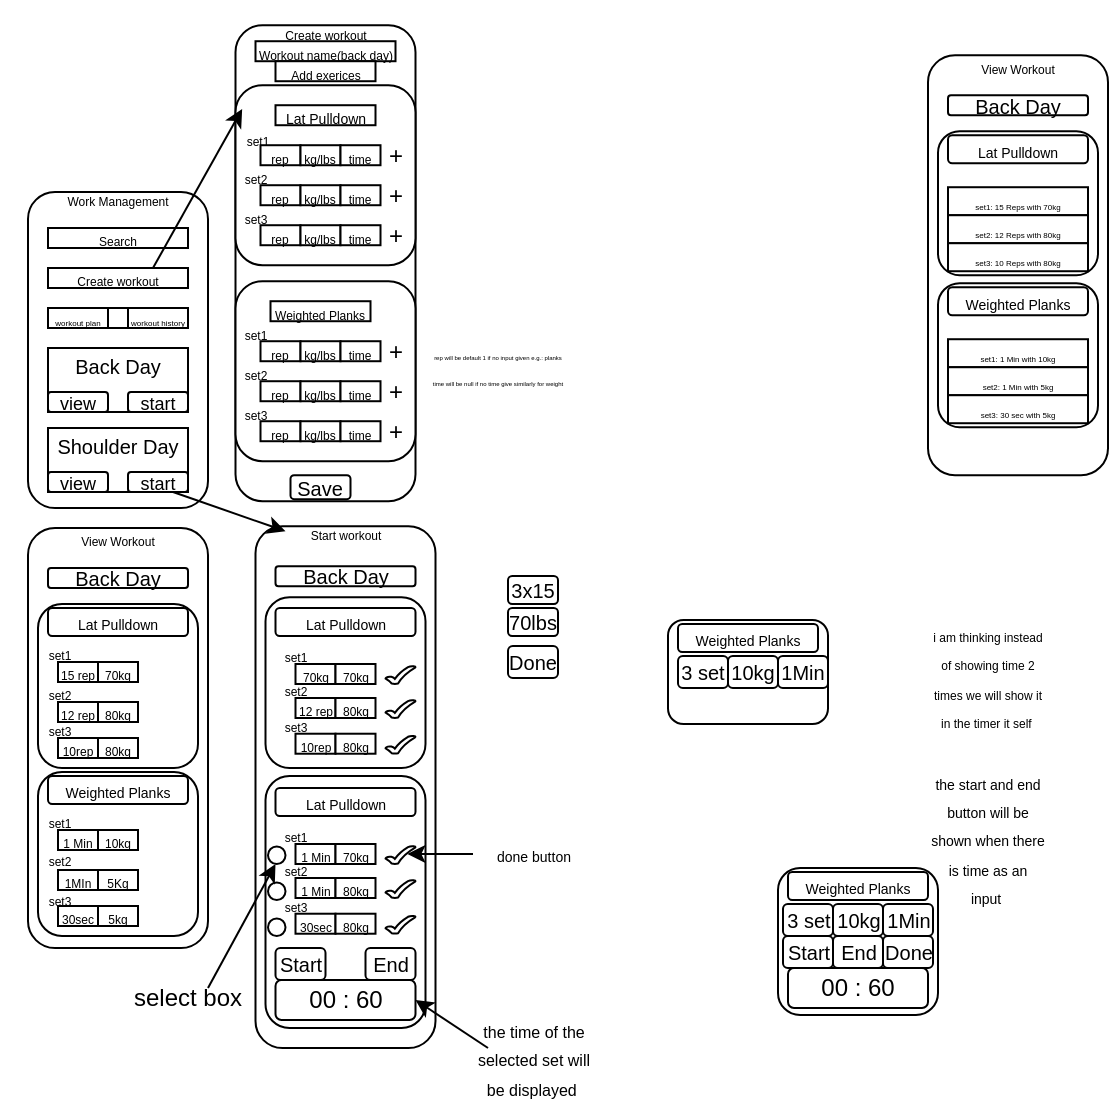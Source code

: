 <mxfile version="26.2.3">
  <diagram name="Page-1" id="QC1i9PMjAWbj2fVqqmgI">
    <mxGraphModel dx="1006" dy="1627" grid="1" gridSize="10" guides="1" tooltips="1" connect="1" arrows="1" fold="1" page="1" pageScale="1" pageWidth="850" pageHeight="1100" math="0" shadow="0">
      <root>
        <mxCell id="0" />
        <mxCell id="1" parent="0" />
        <mxCell id="OHjYDddzfUP40oInwv-a-1" value="" style="rounded=1;whiteSpace=wrap;html=1;" parent="1" vertex="1">
          <mxGeometry x="40" y="2" width="90" height="158" as="geometry" />
        </mxCell>
        <mxCell id="OHjYDddzfUP40oInwv-a-7" value="&lt;div&gt;&lt;font style=&quot;font-size: 10px;&quot;&gt;Back Day&lt;/font&gt;&lt;/div&gt;&lt;div&gt;&lt;br&gt;&lt;/div&gt;" style="rounded=0;whiteSpace=wrap;html=1;" parent="1" vertex="1">
          <mxGeometry x="50" y="80" width="70" height="32" as="geometry" />
        </mxCell>
        <mxCell id="OHjYDddzfUP40oInwv-a-8" value="&lt;font style=&quot;font-size: 9px;&quot;&gt;view&lt;/font&gt;" style="rounded=1;whiteSpace=wrap;html=1;" parent="1" vertex="1">
          <mxGeometry x="50" y="102" width="30" height="10" as="geometry" />
        </mxCell>
        <mxCell id="OHjYDddzfUP40oInwv-a-9" value="&lt;font style=&quot;font-size: 9px;&quot;&gt;start&lt;/font&gt;" style="rounded=1;whiteSpace=wrap;html=1;" parent="1" vertex="1">
          <mxGeometry x="90" y="102" width="30" height="10" as="geometry" />
        </mxCell>
        <mxCell id="OHjYDddzfUP40oInwv-a-10" value="&lt;font style=&quot;font-size: 10px;&quot;&gt;Shoulder Day&lt;/font&gt;&lt;div&gt;&lt;font style=&quot;font-size: 10px;&quot;&gt;&lt;br&gt;&lt;/font&gt;&lt;/div&gt;" style="rounded=0;whiteSpace=wrap;html=1;" parent="1" vertex="1">
          <mxGeometry x="50" y="120" width="70" height="32" as="geometry" />
        </mxCell>
        <mxCell id="OHjYDddzfUP40oInwv-a-11" value="&lt;font style=&quot;font-size: 9px;&quot;&gt;view&lt;/font&gt;" style="rounded=1;whiteSpace=wrap;html=1;" parent="1" vertex="1">
          <mxGeometry x="50" y="142" width="30" height="10" as="geometry" />
        </mxCell>
        <mxCell id="OHjYDddzfUP40oInwv-a-12" value="&lt;font style=&quot;font-size: 9px;&quot;&gt;start&lt;/font&gt;" style="rounded=1;whiteSpace=wrap;html=1;" parent="1" vertex="1">
          <mxGeometry x="90" y="142" width="30" height="10" as="geometry" />
        </mxCell>
        <mxCell id="OHjYDddzfUP40oInwv-a-13" value="&lt;font style=&quot;font-size: 6px;&quot;&gt;Create workout&lt;/font&gt;" style="rounded=0;whiteSpace=wrap;html=1;" parent="1" vertex="1">
          <mxGeometry x="50" y="40" width="70" height="10" as="geometry" />
        </mxCell>
        <mxCell id="OHjYDddzfUP40oInwv-a-15" value="&lt;font style=&quot;font-size: 6px;&quot;&gt;Search&lt;/font&gt;" style="rounded=0;whiteSpace=wrap;html=1;" parent="1" vertex="1">
          <mxGeometry x="50" y="20" width="70" height="10" as="geometry" />
        </mxCell>
        <mxCell id="OHjYDddzfUP40oInwv-a-18" value="" style="rounded=0;whiteSpace=wrap;html=1;" parent="1" vertex="1">
          <mxGeometry x="50" y="60" width="70" height="10" as="geometry" />
        </mxCell>
        <mxCell id="OHjYDddzfUP40oInwv-a-19" value="&lt;font style=&quot;font-size: 4px;&quot;&gt;workout plan&lt;/font&gt;" style="rounded=0;whiteSpace=wrap;html=1;" parent="1" vertex="1">
          <mxGeometry x="50" y="60" width="30" height="10" as="geometry" />
        </mxCell>
        <mxCell id="OHjYDddzfUP40oInwv-a-22" value="&lt;font style=&quot;font-size: 4px;&quot;&gt;workout history&lt;/font&gt;" style="rounded=0;whiteSpace=wrap;html=1;align=center;" parent="1" vertex="1">
          <mxGeometry x="90" y="60" width="30" height="10" as="geometry" />
        </mxCell>
        <mxCell id="OHjYDddzfUP40oInwv-a-24" value="&lt;span style=&quot;font-size: 6px;&quot;&gt;Work Management&lt;/span&gt;" style="text;html=1;align=center;verticalAlign=middle;whiteSpace=wrap;rounded=0;" parent="1" vertex="1">
          <mxGeometry x="55" y="-10" width="60" height="30" as="geometry" />
        </mxCell>
        <mxCell id="OHjYDddzfUP40oInwv-a-26" value="" style="rounded=1;whiteSpace=wrap;html=1;" parent="1" vertex="1">
          <mxGeometry x="143.75" y="-81.39" width="90" height="238" as="geometry" />
        </mxCell>
        <mxCell id="OHjYDddzfUP40oInwv-a-28" value="&lt;span style=&quot;font-size: 6px;&quot;&gt;Create workout&lt;/span&gt;" style="text;html=1;align=center;verticalAlign=middle;whiteSpace=wrap;rounded=0;" parent="1" vertex="1">
          <mxGeometry x="158.75" y="-93.39" width="60" height="30" as="geometry" />
        </mxCell>
        <mxCell id="OHjYDddzfUP40oInwv-a-29" value="&lt;font style=&quot;font-size: 6px;&quot;&gt;Workout name(back day)&lt;/font&gt;" style="rounded=0;whiteSpace=wrap;html=1;" parent="1" vertex="1">
          <mxGeometry x="153.75" y="-73.39" width="70" height="10" as="geometry" />
        </mxCell>
        <mxCell id="OHjYDddzfUP40oInwv-a-50" value="" style="rounded=1;whiteSpace=wrap;html=1;" parent="1" vertex="1">
          <mxGeometry x="143.75" y="-51.39" width="90" height="90" as="geometry" />
        </mxCell>
        <mxCell id="OHjYDddzfUP40oInwv-a-51" value="&lt;font style=&quot;font-size: 7px;&quot;&gt;Lat Pulldown&lt;/font&gt;" style="rounded=0;whiteSpace=wrap;html=1;" parent="1" vertex="1">
          <mxGeometry x="163.75" y="-41.39" width="50" height="10" as="geometry" />
        </mxCell>
        <mxCell id="OHjYDddzfUP40oInwv-a-66" value="&lt;font style=&quot;font-size: 10px;&quot;&gt;Save&lt;/font&gt;" style="rounded=1;whiteSpace=wrap;html=1;" parent="1" vertex="1">
          <mxGeometry x="171.25" y="143.61" width="30" height="12" as="geometry" />
        </mxCell>
        <mxCell id="OHjYDddzfUP40oInwv-a-67" value="&lt;span style=&quot;font-size: 6px;&quot;&gt;Add exerices&lt;/span&gt;" style="rounded=0;whiteSpace=wrap;html=1;" parent="1" vertex="1">
          <mxGeometry x="163.75" y="-63.39" width="50" height="10" as="geometry" />
        </mxCell>
        <mxCell id="OHjYDddzfUP40oInwv-a-70" value="" style="rounded=1;whiteSpace=wrap;html=1;" parent="1" vertex="1">
          <mxGeometry x="490" y="-66.39" width="90" height="210" as="geometry" />
        </mxCell>
        <mxCell id="OHjYDddzfUP40oInwv-a-71" value="&lt;span style=&quot;font-size: 6px;&quot;&gt;View Workout&lt;/span&gt;" style="text;html=1;align=center;verticalAlign=middle;whiteSpace=wrap;rounded=0;" parent="1" vertex="1">
          <mxGeometry x="505" y="-76.39" width="60" height="30" as="geometry" />
        </mxCell>
        <mxCell id="OHjYDddzfUP40oInwv-a-72" value="&lt;font style=&quot;font-size: 10px;&quot;&gt;Back Day&lt;/font&gt;" style="rounded=1;whiteSpace=wrap;html=1;" parent="1" vertex="1">
          <mxGeometry x="500" y="-46.39" width="70" height="10" as="geometry" />
        </mxCell>
        <mxCell id="OHjYDddzfUP40oInwv-a-78" value="" style="rounded=1;whiteSpace=wrap;html=1;" parent="1" vertex="1">
          <mxGeometry x="495" y="-28.39" width="80" height="72" as="geometry" />
        </mxCell>
        <mxCell id="OHjYDddzfUP40oInwv-a-79" value="&lt;font style=&quot;font-size: 7px;&quot;&gt;Lat Pulldown&lt;/font&gt;" style="rounded=1;whiteSpace=wrap;html=1;" parent="1" vertex="1">
          <mxGeometry x="500" y="-26.39" width="70" height="14" as="geometry" />
        </mxCell>
        <mxCell id="OHjYDddzfUP40oInwv-a-90" value="" style="rounded=1;whiteSpace=wrap;html=1;" parent="1" vertex="1">
          <mxGeometry x="360" y="216" width="80" height="52" as="geometry" />
        </mxCell>
        <mxCell id="OHjYDddzfUP40oInwv-a-91" value="&lt;span style=&quot;font-size: 7px;&quot;&gt;Weighted Planks&lt;/span&gt;" style="rounded=1;whiteSpace=wrap;html=1;" parent="1" vertex="1">
          <mxGeometry x="365" y="218" width="70" height="14" as="geometry" />
        </mxCell>
        <mxCell id="OHjYDddzfUP40oInwv-a-92" value="&lt;font style=&quot;font-size: 10px;&quot;&gt;3 set&lt;/font&gt;" style="rounded=1;whiteSpace=wrap;html=1;" parent="1" vertex="1">
          <mxGeometry x="365" y="234" width="25" height="16" as="geometry" />
        </mxCell>
        <mxCell id="OHjYDddzfUP40oInwv-a-93" value="&lt;font style=&quot;font-size: 10px;&quot;&gt;10kg&lt;/font&gt;" style="rounded=1;whiteSpace=wrap;html=1;" parent="1" vertex="1">
          <mxGeometry x="390" y="234" width="25" height="16" as="geometry" />
        </mxCell>
        <mxCell id="OHjYDddzfUP40oInwv-a-97" value="" style="endArrow=classic;html=1;rounded=0;exitX=0.75;exitY=0;exitDx=0;exitDy=0;entryX=0.037;entryY=0.176;entryDx=0;entryDy=0;entryPerimeter=0;" parent="1" source="OHjYDddzfUP40oInwv-a-13" target="OHjYDddzfUP40oInwv-a-26" edge="1">
          <mxGeometry width="50" height="50" relative="1" as="geometry">
            <mxPoint x="123.75" y="-8.39" as="sourcePoint" />
            <mxPoint x="163.75" y="36.61" as="targetPoint" />
          </mxGeometry>
        </mxCell>
        <mxCell id="OHjYDddzfUP40oInwv-a-100" value="" style="rounded=1;whiteSpace=wrap;html=1;" parent="1" vertex="1">
          <mxGeometry x="153.75" y="169.11" width="90" height="260.89" as="geometry" />
        </mxCell>
        <mxCell id="OHjYDddzfUP40oInwv-a-101" value="&lt;font style=&quot;font-size: 10px;&quot;&gt;Back Day&lt;/font&gt;" style="rounded=1;whiteSpace=wrap;html=1;" parent="1" vertex="1">
          <mxGeometry x="163.75" y="189.11" width="70" height="10" as="geometry" />
        </mxCell>
        <mxCell id="OHjYDddzfUP40oInwv-a-102" value="" style="rounded=1;whiteSpace=wrap;html=1;" parent="1" vertex="1">
          <mxGeometry x="158.75" y="204.61" width="80" height="85.39" as="geometry" />
        </mxCell>
        <mxCell id="OHjYDddzfUP40oInwv-a-103" value="&lt;font style=&quot;font-size: 7px;&quot;&gt;Lat Pulldown&lt;/font&gt;" style="rounded=1;whiteSpace=wrap;html=1;" parent="1" vertex="1">
          <mxGeometry x="163.75" y="210" width="70" height="14" as="geometry" />
        </mxCell>
        <mxCell id="OHjYDddzfUP40oInwv-a-104" value="&lt;font style=&quot;font-size: 10px;&quot;&gt;3x15&lt;/font&gt;" style="rounded=1;whiteSpace=wrap;html=1;" parent="1" vertex="1">
          <mxGeometry x="280" y="194" width="25" height="14" as="geometry" />
        </mxCell>
        <mxCell id="OHjYDddzfUP40oInwv-a-105" value="&lt;font style=&quot;font-size: 10px;&quot;&gt;70lbs&lt;/font&gt;" style="rounded=1;whiteSpace=wrap;html=1;" parent="1" vertex="1">
          <mxGeometry x="280" y="210" width="25" height="14" as="geometry" />
        </mxCell>
        <mxCell id="OHjYDddzfUP40oInwv-a-112" value="" style="endArrow=classic;html=1;rounded=0;entryX=0;entryY=0.5;entryDx=0;entryDy=0;exitX=0.75;exitY=1;exitDx=0;exitDy=0;" parent="1" source="OHjYDddzfUP40oInwv-a-12" target="OHjYDddzfUP40oInwv-a-113" edge="1">
          <mxGeometry width="50" height="50" relative="1" as="geometry">
            <mxPoint x="116.25" y="138.61" as="sourcePoint" />
            <mxPoint x="162.92" y="159.998" as="targetPoint" />
          </mxGeometry>
        </mxCell>
        <mxCell id="OHjYDddzfUP40oInwv-a-113" value="&lt;span style=&quot;font-size: 6px;&quot;&gt;Start workout&lt;/span&gt;" style="text;html=1;align=center;verticalAlign=middle;whiteSpace=wrap;rounded=0;" parent="1" vertex="1">
          <mxGeometry x="168.75" y="156.61" width="60" height="30" as="geometry" />
        </mxCell>
        <mxCell id="OHjYDddzfUP40oInwv-a-125" value="&lt;font style=&quot;font-size: 10px;&quot;&gt;Done&lt;/font&gt;" style="rounded=1;whiteSpace=wrap;html=1;" parent="1" vertex="1">
          <mxGeometry x="280" y="229" width="25" height="16" as="geometry" />
        </mxCell>
        <mxCell id="OHjYDddzfUP40oInwv-a-130" value="" style="rounded=1;whiteSpace=wrap;html=1;" parent="1" vertex="1">
          <mxGeometry x="415" y="340" width="80" height="73.5" as="geometry" />
        </mxCell>
        <mxCell id="OHjYDddzfUP40oInwv-a-131" value="&lt;font style=&quot;font-size: 7px;&quot;&gt;Weighted Planks&lt;/font&gt;" style="rounded=1;whiteSpace=wrap;html=1;" parent="1" vertex="1">
          <mxGeometry x="420" y="342" width="70" height="14" as="geometry" />
        </mxCell>
        <mxCell id="OHjYDddzfUP40oInwv-a-133" value="&lt;font style=&quot;font-size: 10px;&quot;&gt;10kg&lt;/font&gt;" style="rounded=1;whiteSpace=wrap;html=1;movable=1;resizable=1;rotatable=1;deletable=1;editable=1;locked=0;connectable=1;" parent="1" vertex="1">
          <mxGeometry x="442.5" y="358" width="25" height="16" as="geometry" />
        </mxCell>
        <mxCell id="OHjYDddzfUP40oInwv-a-134" value="&lt;span style=&quot;font-size: 10px;&quot;&gt;1Min&lt;/span&gt;" style="rounded=1;whiteSpace=wrap;html=1;movable=1;resizable=1;rotatable=1;deletable=1;editable=1;locked=0;connectable=1;" parent="1" vertex="1">
          <mxGeometry x="467.5" y="358" width="25" height="16" as="geometry" />
        </mxCell>
        <mxCell id="OHjYDddzfUP40oInwv-a-135" value="&lt;font style=&quot;font-size: 10px;&quot;&gt;Start&lt;/font&gt;" style="rounded=1;whiteSpace=wrap;html=1;" parent="1" vertex="1">
          <mxGeometry x="417.5" y="374" width="25" height="16" as="geometry" />
        </mxCell>
        <mxCell id="OHjYDddzfUP40oInwv-a-136" value="&lt;font style=&quot;font-size: 10px;&quot;&gt;End&lt;/font&gt;" style="rounded=1;whiteSpace=wrap;html=1;movable=1;resizable=1;rotatable=1;deletable=1;editable=1;locked=0;connectable=1;" parent="1" vertex="1">
          <mxGeometry x="442.5" y="374" width="25" height="16" as="geometry" />
        </mxCell>
        <mxCell id="OHjYDddzfUP40oInwv-a-137" value="&lt;font style=&quot;font-size: 10px;&quot;&gt;Done&lt;/font&gt;" style="rounded=1;whiteSpace=wrap;html=1;movable=1;resizable=1;rotatable=1;deletable=1;editable=1;locked=0;connectable=1;" parent="1" vertex="1">
          <mxGeometry x="467.5" y="374" width="25" height="16" as="geometry" />
        </mxCell>
        <mxCell id="OHjYDddzfUP40oInwv-a-138" value="00 : 60" style="rounded=1;whiteSpace=wrap;html=1;" parent="1" vertex="1">
          <mxGeometry x="420" y="390" width="70" height="20" as="geometry" />
        </mxCell>
        <mxCell id="iVO85elUCJncSt2fwRL1-1" value="&lt;font style=&quot;font-size: 7px;&quot;&gt;the start and end button will be shown when there is time as an input&amp;nbsp;&lt;/font&gt;" style="text;html=1;align=center;verticalAlign=middle;whiteSpace=wrap;rounded=0;" vertex="1" parent="1">
          <mxGeometry x="490" y="310" width="60" height="30" as="geometry" />
        </mxCell>
        <mxCell id="iVO85elUCJncSt2fwRL1-2" value="&lt;font style=&quot;font-size: 6px;&quot;&gt;i am thinking instead of showing time 2 times we will show it in the timer it self&amp;nbsp;&lt;/font&gt;" style="text;html=1;align=center;verticalAlign=middle;whiteSpace=wrap;rounded=0;" vertex="1" parent="1">
          <mxGeometry x="490" y="229" width="60" height="30" as="geometry" />
        </mxCell>
        <mxCell id="iVO85elUCJncSt2fwRL1-5" value="&lt;span style=&quot;font-size: 6px;&quot;&gt;rep&lt;/span&gt;" style="rounded=0;whiteSpace=wrap;html=1;" vertex="1" parent="1">
          <mxGeometry x="156.25" y="-1.39" width="20" height="10" as="geometry" />
        </mxCell>
        <mxCell id="iVO85elUCJncSt2fwRL1-6" value="&lt;span style=&quot;font-size: 6px;&quot;&gt;kg/lbs&lt;/span&gt;" style="rounded=0;whiteSpace=wrap;html=1;" vertex="1" parent="1">
          <mxGeometry x="176.25" y="-1.39" width="20" height="10" as="geometry" />
        </mxCell>
        <mxCell id="iVO85elUCJncSt2fwRL1-7" value="&lt;span style=&quot;font-size: 6px;&quot;&gt;time&lt;/span&gt;" style="rounded=0;whiteSpace=wrap;html=1;" vertex="1" parent="1">
          <mxGeometry x="196.25" y="-1.39" width="20" height="10" as="geometry" />
        </mxCell>
        <mxCell id="iVO85elUCJncSt2fwRL1-8" value="+" style="text;html=1;align=center;verticalAlign=middle;whiteSpace=wrap;rounded=0;" vertex="1" parent="1">
          <mxGeometry x="193.75" y="-11.39" width="60" height="30" as="geometry" />
        </mxCell>
        <mxCell id="iVO85elUCJncSt2fwRL1-9" value="&lt;font style=&quot;font-size: 6px;&quot;&gt;set2&lt;/font&gt;" style="text;html=1;align=center;verticalAlign=middle;whiteSpace=wrap;rounded=0;" vertex="1" parent="1">
          <mxGeometry x="123.75" y="-21.39" width="60" height="30" as="geometry" />
        </mxCell>
        <mxCell id="iVO85elUCJncSt2fwRL1-10" value="&lt;span style=&quot;font-size: 6px;&quot;&gt;rep&lt;/span&gt;" style="rounded=0;whiteSpace=wrap;html=1;" vertex="1" parent="1">
          <mxGeometry x="156.25" y="-21.39" width="20" height="10" as="geometry" />
        </mxCell>
        <mxCell id="iVO85elUCJncSt2fwRL1-11" value="&lt;span style=&quot;font-size: 6px;&quot;&gt;kg/lbs&lt;/span&gt;" style="rounded=0;whiteSpace=wrap;html=1;" vertex="1" parent="1">
          <mxGeometry x="176.25" y="-21.39" width="20" height="10" as="geometry" />
        </mxCell>
        <mxCell id="iVO85elUCJncSt2fwRL1-12" value="&lt;span style=&quot;font-size: 6px;&quot;&gt;time&lt;/span&gt;" style="rounded=0;whiteSpace=wrap;html=1;" vertex="1" parent="1">
          <mxGeometry x="196.25" y="-21.39" width="20" height="10" as="geometry" />
        </mxCell>
        <mxCell id="iVO85elUCJncSt2fwRL1-13" value="+" style="text;html=1;align=center;verticalAlign=middle;whiteSpace=wrap;rounded=0;" vertex="1" parent="1">
          <mxGeometry x="193.75" y="-31.39" width="60" height="30" as="geometry" />
        </mxCell>
        <mxCell id="iVO85elUCJncSt2fwRL1-14" value="&lt;span style=&quot;font-size: 6px;&quot;&gt;set1&lt;/span&gt;" style="text;html=1;align=center;verticalAlign=middle;whiteSpace=wrap;rounded=0;" vertex="1" parent="1">
          <mxGeometry x="125" y="-40" width="60" height="30" as="geometry" />
        </mxCell>
        <mxCell id="iVO85elUCJncSt2fwRL1-15" value="&lt;span style=&quot;font-size: 6px;&quot;&gt;rep&lt;/span&gt;" style="rounded=0;whiteSpace=wrap;html=1;" vertex="1" parent="1">
          <mxGeometry x="156.25" y="18.61" width="20" height="10" as="geometry" />
        </mxCell>
        <mxCell id="iVO85elUCJncSt2fwRL1-16" value="&lt;span style=&quot;font-size: 6px;&quot;&gt;kg/lbs&lt;/span&gt;" style="rounded=0;whiteSpace=wrap;html=1;" vertex="1" parent="1">
          <mxGeometry x="176.25" y="18.61" width="20" height="10" as="geometry" />
        </mxCell>
        <mxCell id="iVO85elUCJncSt2fwRL1-17" value="&lt;span style=&quot;font-size: 6px;&quot;&gt;time&lt;/span&gt;" style="rounded=0;whiteSpace=wrap;html=1;" vertex="1" parent="1">
          <mxGeometry x="196.25" y="18.61" width="20" height="10" as="geometry" />
        </mxCell>
        <mxCell id="iVO85elUCJncSt2fwRL1-18" value="+" style="text;html=1;align=center;verticalAlign=middle;whiteSpace=wrap;rounded=0;" vertex="1" parent="1">
          <mxGeometry x="193.75" y="8.61" width="60" height="30" as="geometry" />
        </mxCell>
        <mxCell id="iVO85elUCJncSt2fwRL1-19" value="&lt;font style=&quot;font-size: 6px;&quot;&gt;set3&lt;/font&gt;" style="text;html=1;align=center;verticalAlign=middle;whiteSpace=wrap;rounded=0;" vertex="1" parent="1">
          <mxGeometry x="123.75" y="-1.39" width="60" height="30" as="geometry" />
        </mxCell>
        <mxCell id="iVO85elUCJncSt2fwRL1-21" value="" style="rounded=1;whiteSpace=wrap;html=1;" vertex="1" parent="1">
          <mxGeometry x="143.75" y="46.61" width="90" height="90" as="geometry" />
        </mxCell>
        <mxCell id="iVO85elUCJncSt2fwRL1-22" value="&lt;font style=&quot;font-size: 6px;&quot;&gt;Weighted Planks&lt;/font&gt;" style="rounded=0;whiteSpace=wrap;html=1;" vertex="1" parent="1">
          <mxGeometry x="161.25" y="56.61" width="50" height="10" as="geometry" />
        </mxCell>
        <mxCell id="iVO85elUCJncSt2fwRL1-23" value="&lt;span style=&quot;font-size: 6px;&quot;&gt;rep&lt;/span&gt;" style="rounded=0;whiteSpace=wrap;html=1;" vertex="1" parent="1">
          <mxGeometry x="156.25" y="96.61" width="20" height="10" as="geometry" />
        </mxCell>
        <mxCell id="iVO85elUCJncSt2fwRL1-24" value="&lt;span style=&quot;font-size: 6px;&quot;&gt;kg/lbs&lt;/span&gt;" style="rounded=0;whiteSpace=wrap;html=1;" vertex="1" parent="1">
          <mxGeometry x="176.25" y="96.61" width="20" height="10" as="geometry" />
        </mxCell>
        <mxCell id="iVO85elUCJncSt2fwRL1-25" value="&lt;span style=&quot;font-size: 6px;&quot;&gt;time&lt;/span&gt;" style="rounded=0;whiteSpace=wrap;html=1;" vertex="1" parent="1">
          <mxGeometry x="196.25" y="96.61" width="20" height="10" as="geometry" />
        </mxCell>
        <mxCell id="iVO85elUCJncSt2fwRL1-26" value="&lt;span style=&quot;font-size: 6px;&quot;&gt;rep&lt;/span&gt;" style="rounded=0;whiteSpace=wrap;html=1;" vertex="1" parent="1">
          <mxGeometry x="156.25" y="76.61" width="20" height="10" as="geometry" />
        </mxCell>
        <mxCell id="iVO85elUCJncSt2fwRL1-27" value="&lt;span style=&quot;font-size: 6px;&quot;&gt;kg/lbs&lt;/span&gt;" style="rounded=0;whiteSpace=wrap;html=1;" vertex="1" parent="1">
          <mxGeometry x="176.25" y="76.61" width="20" height="10" as="geometry" />
        </mxCell>
        <mxCell id="iVO85elUCJncSt2fwRL1-28" value="&lt;span style=&quot;font-size: 6px;&quot;&gt;time&lt;/span&gt;" style="rounded=0;whiteSpace=wrap;html=1;" vertex="1" parent="1">
          <mxGeometry x="196.25" y="76.61" width="20" height="10" as="geometry" />
        </mxCell>
        <mxCell id="iVO85elUCJncSt2fwRL1-29" value="&lt;span style=&quot;font-size: 6px;&quot;&gt;rep&lt;/span&gt;" style="rounded=0;whiteSpace=wrap;html=1;" vertex="1" parent="1">
          <mxGeometry x="156.25" y="116.61" width="20" height="10" as="geometry" />
        </mxCell>
        <mxCell id="iVO85elUCJncSt2fwRL1-30" value="&lt;span style=&quot;font-size: 6px;&quot;&gt;kg/lbs&lt;/span&gt;" style="rounded=0;whiteSpace=wrap;html=1;" vertex="1" parent="1">
          <mxGeometry x="176.25" y="116.61" width="20" height="10" as="geometry" />
        </mxCell>
        <mxCell id="iVO85elUCJncSt2fwRL1-31" value="&lt;span style=&quot;font-size: 6px;&quot;&gt;time&lt;/span&gt;" style="rounded=0;whiteSpace=wrap;html=1;" vertex="1" parent="1">
          <mxGeometry x="196.25" y="116.61" width="20" height="10" as="geometry" />
        </mxCell>
        <mxCell id="iVO85elUCJncSt2fwRL1-32" value="+" style="text;html=1;align=center;verticalAlign=middle;whiteSpace=wrap;rounded=0;" vertex="1" parent="1">
          <mxGeometry x="193.75" y="106.61" width="60" height="30" as="geometry" />
        </mxCell>
        <mxCell id="iVO85elUCJncSt2fwRL1-33" value="+" style="text;html=1;align=center;verticalAlign=middle;whiteSpace=wrap;rounded=0;" vertex="1" parent="1">
          <mxGeometry x="193.75" y="86.61" width="60" height="30" as="geometry" />
        </mxCell>
        <mxCell id="iVO85elUCJncSt2fwRL1-34" value="+" style="text;html=1;align=center;verticalAlign=middle;whiteSpace=wrap;rounded=0;" vertex="1" parent="1">
          <mxGeometry x="193.75" y="66.61" width="60" height="30" as="geometry" />
        </mxCell>
        <mxCell id="iVO85elUCJncSt2fwRL1-35" value="&lt;font style=&quot;font-size: 6px;&quot;&gt;set1&lt;/font&gt;" style="text;html=1;align=center;verticalAlign=middle;whiteSpace=wrap;rounded=0;" vertex="1" parent="1">
          <mxGeometry x="123.75" y="56.61" width="60" height="30" as="geometry" />
        </mxCell>
        <mxCell id="iVO85elUCJncSt2fwRL1-36" value="&lt;font style=&quot;font-size: 6px;&quot;&gt;set2&lt;/font&gt;" style="text;html=1;align=center;verticalAlign=middle;whiteSpace=wrap;rounded=0;" vertex="1" parent="1">
          <mxGeometry x="123.75" y="76.61" width="60" height="30" as="geometry" />
        </mxCell>
        <mxCell id="iVO85elUCJncSt2fwRL1-37" value="&lt;font style=&quot;font-size: 6px;&quot;&gt;set3&lt;/font&gt;" style="text;html=1;align=center;verticalAlign=middle;whiteSpace=wrap;rounded=0;" vertex="1" parent="1">
          <mxGeometry x="123.75" y="96.61" width="60" height="30" as="geometry" />
        </mxCell>
        <mxCell id="iVO85elUCJncSt2fwRL1-41" value="&lt;span style=&quot;font-size: 10px;&quot;&gt;1Min&lt;/span&gt;" style="rounded=1;whiteSpace=wrap;html=1;movable=1;resizable=1;rotatable=1;deletable=1;editable=1;locked=0;connectable=1;" vertex="1" parent="1">
          <mxGeometry x="415" y="234" width="25" height="16" as="geometry" />
        </mxCell>
        <mxCell id="iVO85elUCJncSt2fwRL1-42" value="&lt;span style=&quot;font-size: 10px;&quot;&gt;3 set&lt;/span&gt;" style="rounded=1;whiteSpace=wrap;html=1;" vertex="1" parent="1">
          <mxGeometry x="417.5" y="358" width="25" height="16" as="geometry" />
        </mxCell>
        <mxCell id="iVO85elUCJncSt2fwRL1-43" value="&lt;font style=&quot;font-size: 4px;&quot;&gt;set1: 15 Reps with 70kg&lt;/font&gt;" style="rounded=0;whiteSpace=wrap;html=1;" vertex="1" parent="1">
          <mxGeometry x="500" y="-0.39" width="70" height="14" as="geometry" />
        </mxCell>
        <mxCell id="iVO85elUCJncSt2fwRL1-44" value="&lt;font style=&quot;font-size: 4px;&quot;&gt;set2: 12 Reps with 80kg&lt;/font&gt;" style="rounded=0;whiteSpace=wrap;html=1;" vertex="1" parent="1">
          <mxGeometry x="500" y="13.61" width="70" height="14" as="geometry" />
        </mxCell>
        <mxCell id="iVO85elUCJncSt2fwRL1-45" value="&lt;font style=&quot;font-size: 4px;&quot;&gt;set3: 10 Reps with 80kg&lt;/font&gt;" style="rounded=0;whiteSpace=wrap;html=1;" vertex="1" parent="1">
          <mxGeometry x="500" y="27.61" width="70" height="14" as="geometry" />
        </mxCell>
        <mxCell id="iVO85elUCJncSt2fwRL1-46" value="&lt;font style=&quot;font-size: 3px;&quot;&gt;rep will be default 1 if no input given&amp;nbsp;&lt;/font&gt;&lt;span style=&quot;font-size: 3px; background-color: transparent; color: light-dark(rgb(0, 0, 0), rgb(255, 255, 255));&quot;&gt;e.g.: planks&lt;/span&gt;" style="text;html=1;align=center;verticalAlign=middle;whiteSpace=wrap;rounded=0;" vertex="1" parent="1">
          <mxGeometry x="230" y="66.61" width="90" height="30" as="geometry" />
        </mxCell>
        <mxCell id="iVO85elUCJncSt2fwRL1-47" value="&lt;span style=&quot;font-size: 3px;&quot;&gt;time will be null if no time give similarly for weight&lt;/span&gt;" style="text;html=1;align=center;verticalAlign=middle;whiteSpace=wrap;rounded=0;" vertex="1" parent="1">
          <mxGeometry x="230" y="80" width="90" height="30" as="geometry" />
        </mxCell>
        <mxCell id="iVO85elUCJncSt2fwRL1-48" value="" style="rounded=1;whiteSpace=wrap;html=1;" vertex="1" parent="1">
          <mxGeometry x="495" y="47.61" width="80" height="72" as="geometry" />
        </mxCell>
        <mxCell id="iVO85elUCJncSt2fwRL1-49" value="&lt;span style=&quot;font-size: 7px;&quot;&gt;Weighted Planks&lt;/span&gt;" style="rounded=1;whiteSpace=wrap;html=1;" vertex="1" parent="1">
          <mxGeometry x="500" y="49.61" width="70" height="14" as="geometry" />
        </mxCell>
        <mxCell id="iVO85elUCJncSt2fwRL1-50" value="&lt;font style=&quot;font-size: 4px;&quot;&gt;set1: 1 Min with 10kg&lt;/font&gt;" style="rounded=0;whiteSpace=wrap;html=1;" vertex="1" parent="1">
          <mxGeometry x="500" y="75.61" width="70" height="14" as="geometry" />
        </mxCell>
        <mxCell id="iVO85elUCJncSt2fwRL1-51" value="&lt;font style=&quot;font-size: 4px;&quot;&gt;set2: 1 Min with 5kg&lt;/font&gt;" style="rounded=0;whiteSpace=wrap;html=1;" vertex="1" parent="1">
          <mxGeometry x="500" y="89.61" width="70" height="14" as="geometry" />
        </mxCell>
        <mxCell id="iVO85elUCJncSt2fwRL1-52" value="&lt;font style=&quot;font-size: 4px;&quot;&gt;set3: 30 sec with 5kg&lt;/font&gt;" style="rounded=0;whiteSpace=wrap;html=1;" vertex="1" parent="1">
          <mxGeometry x="500" y="103.61" width="70" height="14" as="geometry" />
        </mxCell>
        <mxCell id="iVO85elUCJncSt2fwRL1-54" value="" style="rounded=1;whiteSpace=wrap;html=1;" vertex="1" parent="1">
          <mxGeometry x="40" y="170" width="90" height="210" as="geometry" />
        </mxCell>
        <mxCell id="iVO85elUCJncSt2fwRL1-55" value="&lt;span style=&quot;font-size: 6px;&quot;&gt;View Workout&lt;/span&gt;" style="text;html=1;align=center;verticalAlign=middle;whiteSpace=wrap;rounded=0;" vertex="1" parent="1">
          <mxGeometry x="55" y="160" width="60" height="30" as="geometry" />
        </mxCell>
        <mxCell id="iVO85elUCJncSt2fwRL1-56" value="&lt;font style=&quot;font-size: 10px;&quot;&gt;Back Day&lt;/font&gt;" style="rounded=1;whiteSpace=wrap;html=1;" vertex="1" parent="1">
          <mxGeometry x="50" y="190" width="70" height="10" as="geometry" />
        </mxCell>
        <mxCell id="iVO85elUCJncSt2fwRL1-57" value="" style="rounded=1;whiteSpace=wrap;html=1;" vertex="1" parent="1">
          <mxGeometry x="45" y="208" width="80" height="82" as="geometry" />
        </mxCell>
        <mxCell id="iVO85elUCJncSt2fwRL1-58" value="&lt;font style=&quot;font-size: 7px;&quot;&gt;Lat Pulldown&lt;/font&gt;" style="rounded=1;whiteSpace=wrap;html=1;" vertex="1" parent="1">
          <mxGeometry x="50" y="210" width="70" height="14" as="geometry" />
        </mxCell>
        <mxCell id="iVO85elUCJncSt2fwRL1-67" value="&lt;font style=&quot;font-size: 6px;&quot;&gt;set1&lt;/font&gt;" style="text;html=1;align=center;verticalAlign=middle;whiteSpace=wrap;rounded=0;" vertex="1" parent="1">
          <mxGeometry x="26.25" y="217" width="60" height="30" as="geometry" />
        </mxCell>
        <mxCell id="iVO85elUCJncSt2fwRL1-68" value="&lt;span style=&quot;font-size: 6px;&quot;&gt;15 rep&lt;/span&gt;" style="rounded=0;whiteSpace=wrap;html=1;" vertex="1" parent="1">
          <mxGeometry x="55" y="237" width="20" height="10" as="geometry" />
        </mxCell>
        <mxCell id="iVO85elUCJncSt2fwRL1-69" value="&lt;span style=&quot;font-size: 6px;&quot;&gt;70kg&lt;/span&gt;" style="rounded=0;whiteSpace=wrap;html=1;" vertex="1" parent="1">
          <mxGeometry x="75" y="237" width="20" height="10" as="geometry" />
        </mxCell>
        <mxCell id="iVO85elUCJncSt2fwRL1-71" value="&lt;font style=&quot;font-size: 6px;&quot;&gt;set2&lt;/font&gt;" style="text;html=1;align=center;verticalAlign=middle;whiteSpace=wrap;rounded=0;" vertex="1" parent="1">
          <mxGeometry x="26.25" y="237" width="60" height="30" as="geometry" />
        </mxCell>
        <mxCell id="iVO85elUCJncSt2fwRL1-72" value="&lt;span style=&quot;font-size: 6px;&quot;&gt;12 rep&lt;/span&gt;" style="rounded=0;whiteSpace=wrap;html=1;" vertex="1" parent="1">
          <mxGeometry x="55" y="257" width="20" height="10" as="geometry" />
        </mxCell>
        <mxCell id="iVO85elUCJncSt2fwRL1-73" value="&lt;span style=&quot;font-size: 6px;&quot;&gt;80kg&lt;/span&gt;" style="rounded=0;whiteSpace=wrap;html=1;" vertex="1" parent="1">
          <mxGeometry x="75" y="257" width="20" height="10" as="geometry" />
        </mxCell>
        <mxCell id="iVO85elUCJncSt2fwRL1-77" value="&lt;font style=&quot;font-size: 6px;&quot;&gt;set3&lt;/font&gt;" style="text;html=1;align=center;verticalAlign=middle;whiteSpace=wrap;rounded=0;" vertex="1" parent="1">
          <mxGeometry x="26.25" y="255" width="60" height="30" as="geometry" />
        </mxCell>
        <mxCell id="iVO85elUCJncSt2fwRL1-78" value="&lt;span style=&quot;font-size: 6px;&quot;&gt;10rep&lt;/span&gt;" style="rounded=0;whiteSpace=wrap;html=1;" vertex="1" parent="1">
          <mxGeometry x="55" y="275" width="20" height="10" as="geometry" />
        </mxCell>
        <mxCell id="iVO85elUCJncSt2fwRL1-79" value="&lt;span style=&quot;font-size: 6px;&quot;&gt;80kg&lt;/span&gt;" style="rounded=0;whiteSpace=wrap;html=1;" vertex="1" parent="1">
          <mxGeometry x="75" y="275" width="20" height="10" as="geometry" />
        </mxCell>
        <mxCell id="iVO85elUCJncSt2fwRL1-80" value="" style="rounded=1;whiteSpace=wrap;html=1;" vertex="1" parent="1">
          <mxGeometry x="45" y="292" width="80" height="82" as="geometry" />
        </mxCell>
        <mxCell id="iVO85elUCJncSt2fwRL1-81" value="&lt;span style=&quot;font-size: 7px;&quot;&gt;Weighted Planks&lt;/span&gt;" style="rounded=1;whiteSpace=wrap;html=1;" vertex="1" parent="1">
          <mxGeometry x="50" y="294" width="70" height="14" as="geometry" />
        </mxCell>
        <mxCell id="iVO85elUCJncSt2fwRL1-82" value="&lt;font style=&quot;font-size: 6px;&quot;&gt;set1&lt;/font&gt;" style="text;html=1;align=center;verticalAlign=middle;whiteSpace=wrap;rounded=0;" vertex="1" parent="1">
          <mxGeometry x="26.25" y="301" width="60" height="30" as="geometry" />
        </mxCell>
        <mxCell id="iVO85elUCJncSt2fwRL1-83" value="&lt;span style=&quot;font-size: 6px;&quot;&gt;1 Min&lt;/span&gt;" style="rounded=0;whiteSpace=wrap;html=1;" vertex="1" parent="1">
          <mxGeometry x="55" y="321" width="20" height="10" as="geometry" />
        </mxCell>
        <mxCell id="iVO85elUCJncSt2fwRL1-84" value="&lt;span style=&quot;font-size: 6px;&quot;&gt;10kg&lt;/span&gt;" style="rounded=0;whiteSpace=wrap;html=1;" vertex="1" parent="1">
          <mxGeometry x="75" y="321" width="20" height="10" as="geometry" />
        </mxCell>
        <mxCell id="iVO85elUCJncSt2fwRL1-85" value="&lt;font style=&quot;font-size: 6px;&quot;&gt;set2&lt;/font&gt;" style="text;html=1;align=center;verticalAlign=middle;whiteSpace=wrap;rounded=0;" vertex="1" parent="1">
          <mxGeometry x="26.25" y="320" width="60" height="30" as="geometry" />
        </mxCell>
        <mxCell id="iVO85elUCJncSt2fwRL1-86" value="&lt;span style=&quot;font-size: 6px;&quot;&gt;1MIn&lt;/span&gt;" style="rounded=0;whiteSpace=wrap;html=1;" vertex="1" parent="1">
          <mxGeometry x="55" y="341" width="20" height="10" as="geometry" />
        </mxCell>
        <mxCell id="iVO85elUCJncSt2fwRL1-87" value="&lt;span style=&quot;font-size: 6px;&quot;&gt;5Kg&lt;/span&gt;" style="rounded=0;whiteSpace=wrap;html=1;" vertex="1" parent="1">
          <mxGeometry x="75" y="341" width="20" height="10" as="geometry" />
        </mxCell>
        <mxCell id="iVO85elUCJncSt2fwRL1-88" value="&lt;font style=&quot;font-size: 6px;&quot;&gt;set3&lt;/font&gt;" style="text;html=1;align=center;verticalAlign=middle;whiteSpace=wrap;rounded=0;" vertex="1" parent="1">
          <mxGeometry x="26.25" y="340" width="60" height="30" as="geometry" />
        </mxCell>
        <mxCell id="iVO85elUCJncSt2fwRL1-89" value="&lt;span style=&quot;font-size: 6px;&quot;&gt;30sec&lt;/span&gt;" style="rounded=0;whiteSpace=wrap;html=1;" vertex="1" parent="1">
          <mxGeometry x="55" y="359" width="20" height="10" as="geometry" />
        </mxCell>
        <mxCell id="iVO85elUCJncSt2fwRL1-90" value="&lt;span style=&quot;font-size: 6px;&quot;&gt;5kg&lt;/span&gt;" style="rounded=0;whiteSpace=wrap;html=1;" vertex="1" parent="1">
          <mxGeometry x="75" y="359" width="20" height="10" as="geometry" />
        </mxCell>
        <mxCell id="iVO85elUCJncSt2fwRL1-96" value="&lt;font style=&quot;font-size: 6px;&quot;&gt;set1&lt;/font&gt;" style="text;html=1;align=center;verticalAlign=middle;whiteSpace=wrap;rounded=0;" vertex="1" parent="1">
          <mxGeometry x="143.75" y="218" width="60" height="30" as="geometry" />
        </mxCell>
        <mxCell id="iVO85elUCJncSt2fwRL1-97" value="&lt;span style=&quot;font-size: 6px;&quot;&gt;70kg&lt;/span&gt;" style="rounded=0;whiteSpace=wrap;html=1;" vertex="1" parent="1">
          <mxGeometry x="173.75" y="238" width="20" height="10" as="geometry" />
        </mxCell>
        <mxCell id="iVO85elUCJncSt2fwRL1-98" value="&lt;span style=&quot;font-size: 6px;&quot;&gt;70kg&lt;/span&gt;" style="rounded=0;whiteSpace=wrap;html=1;" vertex="1" parent="1">
          <mxGeometry x="193.75" y="238" width="20" height="10" as="geometry" />
        </mxCell>
        <mxCell id="iVO85elUCJncSt2fwRL1-99" value="" style="verticalLabelPosition=bottom;verticalAlign=top;html=1;shape=mxgraph.basic.tick" vertex="1" parent="1">
          <mxGeometry x="218.75" y="239" width="15" height="9" as="geometry" />
        </mxCell>
        <mxCell id="iVO85elUCJncSt2fwRL1-100" value="&lt;span style=&quot;font-size: 6px;&quot;&gt;12 rep&lt;/span&gt;" style="rounded=0;whiteSpace=wrap;html=1;" vertex="1" parent="1">
          <mxGeometry x="173.75" y="255" width="20" height="10" as="geometry" />
        </mxCell>
        <mxCell id="iVO85elUCJncSt2fwRL1-101" value="&lt;span style=&quot;font-size: 6px;&quot;&gt;80kg&lt;/span&gt;" style="rounded=0;whiteSpace=wrap;html=1;" vertex="1" parent="1">
          <mxGeometry x="193.75" y="255" width="20" height="10" as="geometry" />
        </mxCell>
        <mxCell id="iVO85elUCJncSt2fwRL1-102" value="" style="verticalLabelPosition=bottom;verticalAlign=top;html=1;shape=mxgraph.basic.tick" vertex="1" parent="1">
          <mxGeometry x="218.75" y="256" width="15" height="9" as="geometry" />
        </mxCell>
        <mxCell id="iVO85elUCJncSt2fwRL1-103" value="&lt;span style=&quot;font-size: 6px;&quot;&gt;10rep&lt;/span&gt;" style="rounded=0;whiteSpace=wrap;html=1;" vertex="1" parent="1">
          <mxGeometry x="173.75" y="272.86" width="20" height="10" as="geometry" />
        </mxCell>
        <mxCell id="iVO85elUCJncSt2fwRL1-104" value="&lt;span style=&quot;font-size: 6px;&quot;&gt;80kg&lt;/span&gt;" style="rounded=0;whiteSpace=wrap;html=1;" vertex="1" parent="1">
          <mxGeometry x="193.75" y="272.86" width="20" height="10" as="geometry" />
        </mxCell>
        <mxCell id="iVO85elUCJncSt2fwRL1-105" value="" style="verticalLabelPosition=bottom;verticalAlign=top;html=1;shape=mxgraph.basic.tick" vertex="1" parent="1">
          <mxGeometry x="218.75" y="273.86" width="15" height="9" as="geometry" />
        </mxCell>
        <mxCell id="iVO85elUCJncSt2fwRL1-106" value="&lt;font style=&quot;font-size: 6px;&quot;&gt;set2&lt;/font&gt;" style="text;html=1;align=center;verticalAlign=middle;whiteSpace=wrap;rounded=0;" vertex="1" parent="1">
          <mxGeometry x="143.75" y="235" width="60" height="30" as="geometry" />
        </mxCell>
        <mxCell id="iVO85elUCJncSt2fwRL1-107" value="&lt;font style=&quot;font-size: 6px;&quot;&gt;set3&lt;/font&gt;" style="text;html=1;align=center;verticalAlign=middle;whiteSpace=wrap;rounded=0;" vertex="1" parent="1">
          <mxGeometry x="143.75" y="252.86" width="60" height="30" as="geometry" />
        </mxCell>
        <mxCell id="iVO85elUCJncSt2fwRL1-108" value="" style="rounded=1;whiteSpace=wrap;html=1;" vertex="1" parent="1">
          <mxGeometry x="158.75" y="294" width="80" height="126" as="geometry" />
        </mxCell>
        <mxCell id="iVO85elUCJncSt2fwRL1-109" value="&lt;font style=&quot;font-size: 7px;&quot;&gt;Lat Pulldown&lt;/font&gt;" style="rounded=1;whiteSpace=wrap;html=1;" vertex="1" parent="1">
          <mxGeometry x="163.75" y="300" width="70" height="14" as="geometry" />
        </mxCell>
        <mxCell id="iVO85elUCJncSt2fwRL1-110" value="&lt;font style=&quot;font-size: 6px;&quot;&gt;set1&lt;/font&gt;" style="text;html=1;align=center;verticalAlign=middle;whiteSpace=wrap;rounded=0;" vertex="1" parent="1">
          <mxGeometry x="143.75" y="308" width="60" height="30" as="geometry" />
        </mxCell>
        <mxCell id="iVO85elUCJncSt2fwRL1-139" value="&lt;font style=&quot;font-size: 7px;&quot;&gt;done button&lt;/font&gt;" style="text;html=1;align=center;verticalAlign=middle;whiteSpace=wrap;rounded=0;" vertex="1" parent="1">
          <mxGeometry x="262.5" y="318" width="60" height="30" as="geometry" />
        </mxCell>
        <mxCell id="iVO85elUCJncSt2fwRL1-141" style="edgeStyle=orthogonalEdgeStyle;rounded=0;orthogonalLoop=1;jettySize=auto;html=1;exitX=0;exitY=0.5;exitDx=0;exitDy=0;entryX=0.727;entryY=0.339;entryDx=0;entryDy=0;entryPerimeter=0;" edge="1" parent="1" source="iVO85elUCJncSt2fwRL1-139">
          <mxGeometry relative="1" as="geometry">
            <mxPoint x="229.655" y="332.051" as="targetPoint" />
          </mxGeometry>
        </mxCell>
        <mxCell id="iVO85elUCJncSt2fwRL1-154" value="&lt;span style=&quot;font-size: 6px;&quot;&gt;1 Min&lt;/span&gt;" style="rounded=0;whiteSpace=wrap;html=1;" vertex="1" parent="1">
          <mxGeometry x="173.75" y="328" width="20" height="10" as="geometry" />
        </mxCell>
        <mxCell id="iVO85elUCJncSt2fwRL1-155" value="&lt;span style=&quot;font-size: 6px;&quot;&gt;70kg&lt;/span&gt;" style="rounded=0;whiteSpace=wrap;html=1;" vertex="1" parent="1">
          <mxGeometry x="193.75" y="328" width="20" height="10" as="geometry" />
        </mxCell>
        <mxCell id="iVO85elUCJncSt2fwRL1-156" value="" style="verticalLabelPosition=bottom;verticalAlign=top;html=1;shape=mxgraph.basic.tick" vertex="1" parent="1">
          <mxGeometry x="218.75" y="329" width="15" height="9" as="geometry" />
        </mxCell>
        <mxCell id="iVO85elUCJncSt2fwRL1-157" value="&lt;span style=&quot;font-size: 6px;&quot;&gt;1 Min&lt;/span&gt;" style="rounded=0;whiteSpace=wrap;html=1;" vertex="1" parent="1">
          <mxGeometry x="173.75" y="345" width="20" height="10" as="geometry" />
        </mxCell>
        <mxCell id="iVO85elUCJncSt2fwRL1-158" value="&lt;span style=&quot;font-size: 6px;&quot;&gt;80kg&lt;/span&gt;" style="rounded=0;whiteSpace=wrap;html=1;" vertex="1" parent="1">
          <mxGeometry x="193.75" y="345" width="20" height="10" as="geometry" />
        </mxCell>
        <mxCell id="iVO85elUCJncSt2fwRL1-159" value="" style="verticalLabelPosition=bottom;verticalAlign=top;html=1;shape=mxgraph.basic.tick" vertex="1" parent="1">
          <mxGeometry x="218.75" y="346" width="15" height="9" as="geometry" />
        </mxCell>
        <mxCell id="iVO85elUCJncSt2fwRL1-160" value="&lt;span style=&quot;font-size: 6px;&quot;&gt;30sec&lt;/span&gt;" style="rounded=0;whiteSpace=wrap;html=1;" vertex="1" parent="1">
          <mxGeometry x="173.75" y="362.86" width="20" height="10" as="geometry" />
        </mxCell>
        <mxCell id="iVO85elUCJncSt2fwRL1-161" value="&lt;span style=&quot;font-size: 6px;&quot;&gt;80kg&lt;/span&gt;" style="rounded=0;whiteSpace=wrap;html=1;" vertex="1" parent="1">
          <mxGeometry x="193.75" y="362.86" width="20" height="10" as="geometry" />
        </mxCell>
        <mxCell id="iVO85elUCJncSt2fwRL1-162" value="" style="verticalLabelPosition=bottom;verticalAlign=top;html=1;shape=mxgraph.basic.tick" vertex="1" parent="1">
          <mxGeometry x="218.75" y="363.86" width="15" height="9" as="geometry" />
        </mxCell>
        <mxCell id="iVO85elUCJncSt2fwRL1-163" value="&lt;font style=&quot;font-size: 6px;&quot;&gt;set2&lt;/font&gt;" style="text;html=1;align=center;verticalAlign=middle;whiteSpace=wrap;rounded=0;" vertex="1" parent="1">
          <mxGeometry x="143.75" y="325" width="60" height="30" as="geometry" />
        </mxCell>
        <mxCell id="iVO85elUCJncSt2fwRL1-164" value="&lt;font style=&quot;font-size: 6px;&quot;&gt;set3&lt;/font&gt;" style="text;html=1;align=center;verticalAlign=middle;whiteSpace=wrap;rounded=0;" vertex="1" parent="1">
          <mxGeometry x="143.75" y="342.86" width="60" height="30" as="geometry" />
        </mxCell>
        <mxCell id="iVO85elUCJncSt2fwRL1-167" value="&lt;font style=&quot;font-size: 10px;&quot;&gt;Start&lt;/font&gt;" style="rounded=1;whiteSpace=wrap;html=1;" vertex="1" parent="1">
          <mxGeometry x="163.75" y="380" width="25" height="16" as="geometry" />
        </mxCell>
        <mxCell id="iVO85elUCJncSt2fwRL1-168" value="&lt;font style=&quot;font-size: 10px;&quot;&gt;End&lt;/font&gt;" style="rounded=1;whiteSpace=wrap;html=1;movable=1;resizable=1;rotatable=1;deletable=1;editable=1;locked=0;connectable=1;" vertex="1" parent="1">
          <mxGeometry x="208.75" y="380" width="25" height="16" as="geometry" />
        </mxCell>
        <mxCell id="iVO85elUCJncSt2fwRL1-170" value="00 : 60" style="rounded=1;whiteSpace=wrap;html=1;" vertex="1" parent="1">
          <mxGeometry x="163.75" y="396" width="70" height="20" as="geometry" />
        </mxCell>
        <mxCell id="iVO85elUCJncSt2fwRL1-171" value="" style="ellipse;whiteSpace=wrap;html=1;aspect=fixed;" vertex="1" parent="1">
          <mxGeometry x="160" y="329.25" width="8.75" height="8.75" as="geometry" />
        </mxCell>
        <mxCell id="iVO85elUCJncSt2fwRL1-176" value="" style="ellipse;whiteSpace=wrap;html=1;aspect=fixed;" vertex="1" parent="1">
          <mxGeometry x="160" y="347.25" width="8.75" height="8.75" as="geometry" />
        </mxCell>
        <mxCell id="iVO85elUCJncSt2fwRL1-177" value="" style="ellipse;whiteSpace=wrap;html=1;aspect=fixed;" vertex="1" parent="1">
          <mxGeometry x="160" y="365.25" width="8.75" height="8.75" as="geometry" />
        </mxCell>
        <mxCell id="iVO85elUCJncSt2fwRL1-181" value="" style="endArrow=classic;html=1;rounded=0;" edge="1" parent="1">
          <mxGeometry width="50" height="50" relative="1" as="geometry">
            <mxPoint x="130" y="400" as="sourcePoint" />
            <mxPoint x="163.75" y="338" as="targetPoint" />
          </mxGeometry>
        </mxCell>
        <mxCell id="iVO85elUCJncSt2fwRL1-182" value="select box" style="text;html=1;align=center;verticalAlign=middle;whiteSpace=wrap;rounded=0;" vertex="1" parent="1">
          <mxGeometry x="90" y="390" width="60" height="30" as="geometry" />
        </mxCell>
        <mxCell id="iVO85elUCJncSt2fwRL1-183" value="" style="endArrow=classic;html=1;rounded=0;entryX=1;entryY=0.5;entryDx=0;entryDy=0;" edge="1" parent="1" target="iVO85elUCJncSt2fwRL1-170">
          <mxGeometry width="50" height="50" relative="1" as="geometry">
            <mxPoint x="270" y="430" as="sourcePoint" />
            <mxPoint x="293.75" y="396" as="targetPoint" />
          </mxGeometry>
        </mxCell>
        <mxCell id="iVO85elUCJncSt2fwRL1-184" value="&lt;font style=&quot;font-size: 8px;&quot;&gt;the time of the selected set will be displayed&amp;nbsp;&lt;/font&gt;" style="text;html=1;align=center;verticalAlign=middle;whiteSpace=wrap;rounded=0;" vertex="1" parent="1">
          <mxGeometry x="262.5" y="420" width="60" height="30" as="geometry" />
        </mxCell>
      </root>
    </mxGraphModel>
  </diagram>
</mxfile>
